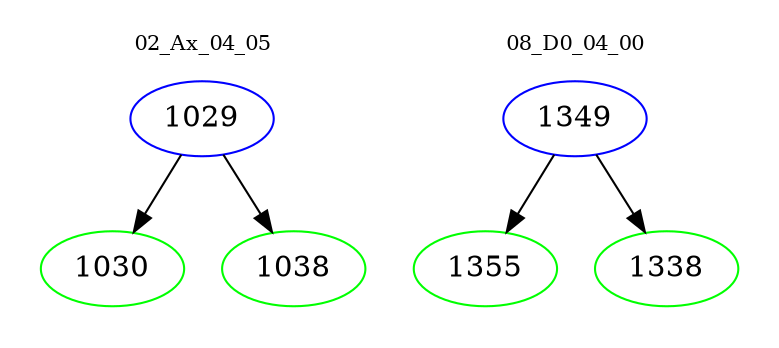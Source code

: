 digraph{
subgraph cluster_0 {
color = white
label = "02_Ax_04_05";
fontsize=10;
T0_1029 [label="1029", color="blue"]
T0_1029 -> T0_1030 [color="black"]
T0_1030 [label="1030", color="green"]
T0_1029 -> T0_1038 [color="black"]
T0_1038 [label="1038", color="green"]
}
subgraph cluster_1 {
color = white
label = "08_D0_04_00";
fontsize=10;
T1_1349 [label="1349", color="blue"]
T1_1349 -> T1_1355 [color="black"]
T1_1355 [label="1355", color="green"]
T1_1349 -> T1_1338 [color="black"]
T1_1338 [label="1338", color="green"]
}
}
